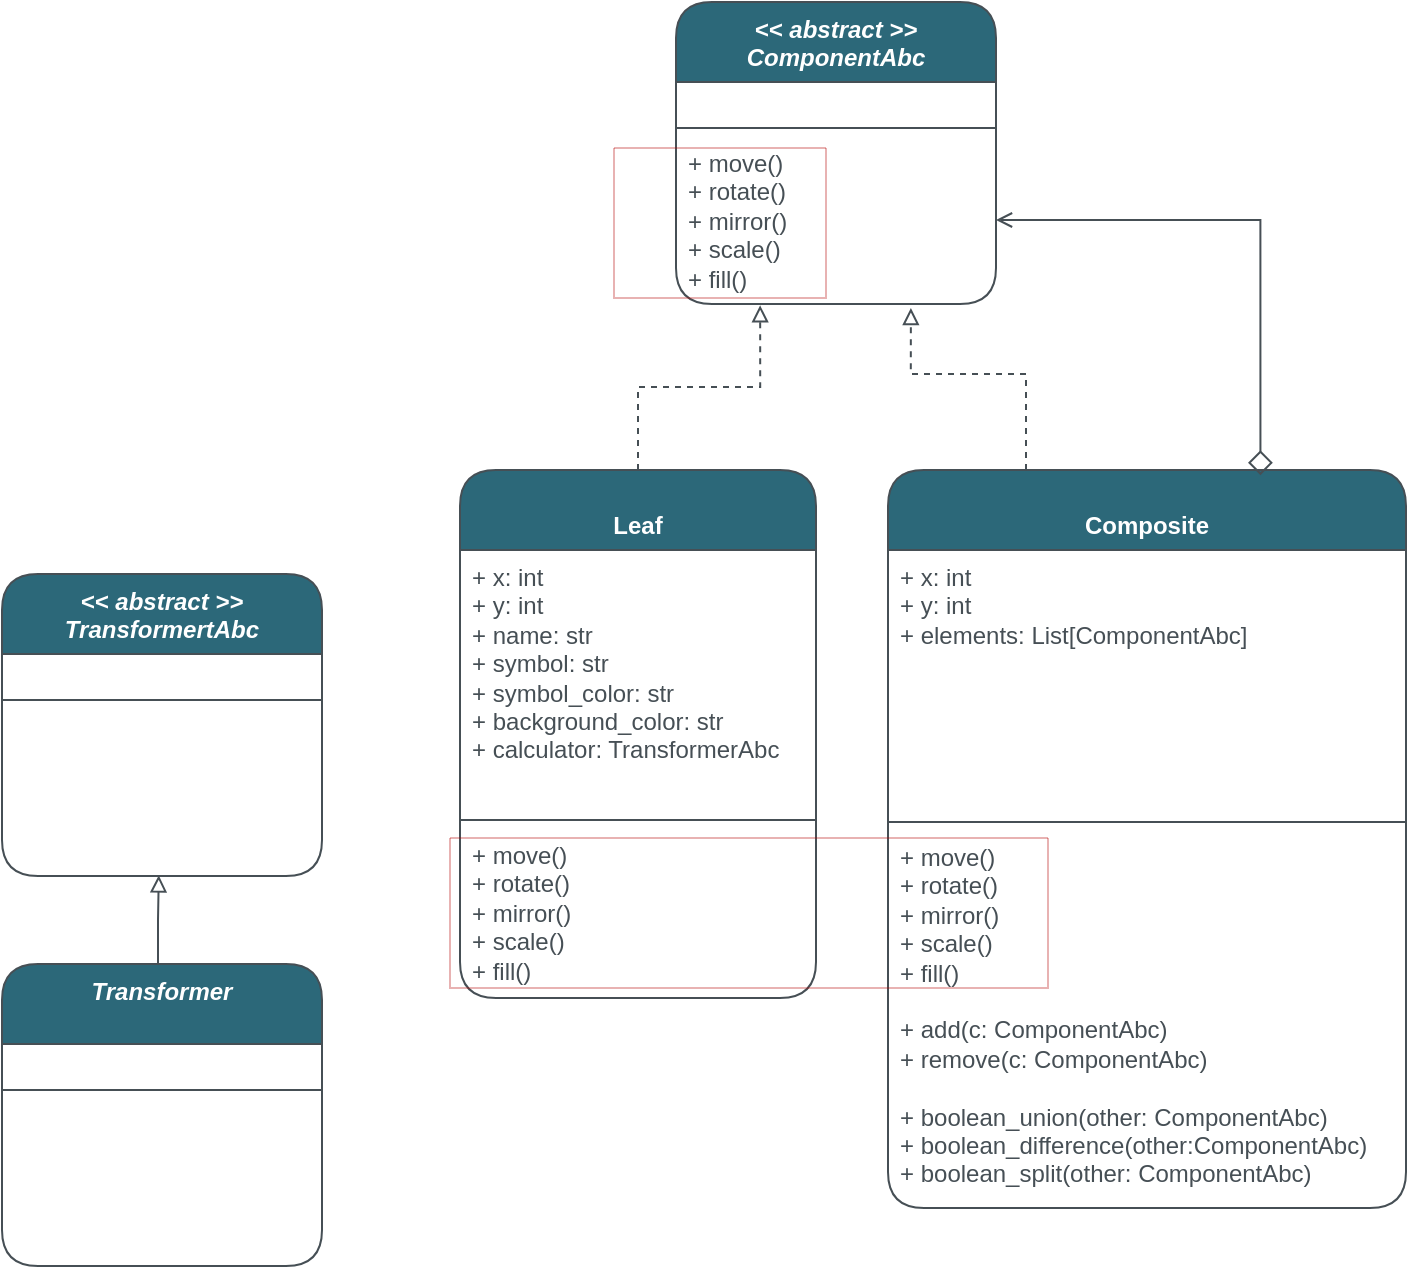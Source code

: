 <mxfile version="21.7.5" type="device">
  <diagram id="C5RBs43oDa-KdzZeNtuy" name="Page-1">
    <mxGraphModel dx="1183" dy="685" grid="0" gridSize="10" guides="1" tooltips="1" connect="1" arrows="1" fold="1" page="1" pageScale="1" pageWidth="827" pageHeight="1169" math="0" shadow="0">
      <root>
        <mxCell id="WIyWlLk6GJQsqaUBKTNV-0" />
        <mxCell id="WIyWlLk6GJQsqaUBKTNV-1" parent="WIyWlLk6GJQsqaUBKTNV-0" />
        <mxCell id="Euxpj8CKh7b6bBOlHINX-20" style="edgeStyle=orthogonalEdgeStyle;rounded=0;orthogonalLoop=1;jettySize=auto;html=1;entryX=0.734;entryY=1.024;entryDx=0;entryDy=0;entryPerimeter=0;endArrow=block;endFill=0;dashed=1;strokeColor=#464F55;" parent="WIyWlLk6GJQsqaUBKTNV-1" source="iOeyGtEsCra8uKwSyC5N-0" target="Euxpj8CKh7b6bBOlHINX-19" edge="1">
          <mxGeometry relative="1" as="geometry">
            <mxPoint x="556.857" y="500.857" as="targetPoint" />
            <Array as="points">
              <mxPoint x="616" y="493" />
              <mxPoint x="558" y="493" />
            </Array>
          </mxGeometry>
        </mxCell>
        <mxCell id="iOeyGtEsCra8uKwSyC5N-0" value="&lt;br&gt;Composite" style="swimlane;fontStyle=1;align=center;verticalAlign=top;childLayout=stackLayout;horizontal=1;startSize=40;horizontalStack=0;resizeParent=1;resizeParentMax=0;resizeLast=0;collapsible=1;marginBottom=0;whiteSpace=wrap;html=1;strokeColor=#464F55;fontColor=#FFFFFF;fillColor=#2C6879;rounded=1;labelBackgroundColor=none;" parent="WIyWlLk6GJQsqaUBKTNV-1" vertex="1">
          <mxGeometry x="547" y="541" width="259" height="369" as="geometry">
            <mxRectangle x="299" y="276" width="120" height="40" as="alternateBounds" />
          </mxGeometry>
        </mxCell>
        <mxCell id="iOeyGtEsCra8uKwSyC5N-1" value="+ x: int&lt;br style=&quot;border-color: var(--border-color);&quot;&gt;+ y: int&lt;br&gt;+ elements: List[ComponentAbc]&lt;br&gt;" style="text;strokeColor=none;fillColor=none;align=left;verticalAlign=top;spacingLeft=4;spacingRight=4;overflow=hidden;rotatable=0;points=[[0,0.5],[1,0.5]];portConstraint=eastwest;whiteSpace=wrap;html=1;fontColor=#464F55;rounded=1;labelBackgroundColor=none;" parent="iOeyGtEsCra8uKwSyC5N-0" vertex="1">
          <mxGeometry y="40" width="259" height="132" as="geometry" />
        </mxCell>
        <mxCell id="iOeyGtEsCra8uKwSyC5N-2" value="" style="line;strokeWidth=1;fillColor=none;align=left;verticalAlign=middle;spacingTop=-1;spacingLeft=3;spacingRight=3;rotatable=0;labelPosition=right;points=[];portConstraint=eastwest;strokeColor=#464F55;fontColor=#1A1A1A;rounded=1;labelBackgroundColor=none;" parent="iOeyGtEsCra8uKwSyC5N-0" vertex="1">
          <mxGeometry y="172" width="259" height="8" as="geometry" />
        </mxCell>
        <mxCell id="iOeyGtEsCra8uKwSyC5N-3" value="+ move()&lt;br&gt;+ rotate()&lt;br&gt;+ mirror()&lt;br&gt;+ scale()&lt;br&gt;+ fill()&lt;br&gt;&lt;br&gt;+ add(c: ComponentAbc)&lt;br style=&quot;border-color: var(--border-color);&quot;&gt;+ remove(c: ComponentAbc)&lt;br style=&quot;border-color: var(--border-color);&quot;&gt;&lt;br&gt;+ boolean_union(other: ComponentAbc)&lt;br&gt;+ boolean_difference(other:ComponentAbc)&lt;br&gt;+ boolean_split(other: ComponentAbc)" style="text;strokeColor=none;fillColor=none;align=left;verticalAlign=top;spacingLeft=4;spacingRight=4;overflow=hidden;rotatable=0;points=[[0,0.5],[1,0.5]];portConstraint=eastwest;whiteSpace=wrap;html=1;fontColor=#464F55;rounded=1;labelBackgroundColor=none;" parent="iOeyGtEsCra8uKwSyC5N-0" vertex="1">
          <mxGeometry y="180" width="259" height="189" as="geometry" />
        </mxCell>
        <mxCell id="Euxpj8CKh7b6bBOlHINX-21" style="edgeStyle=orthogonalEdgeStyle;rounded=0;orthogonalLoop=1;jettySize=auto;html=1;entryX=0.263;entryY=1.008;entryDx=0;entryDy=0;entryPerimeter=0;endArrow=block;endFill=0;dashed=1;strokeColor=#464F55;" parent="WIyWlLk6GJQsqaUBKTNV-1" source="Euxpj8CKh7b6bBOlHINX-11" target="Euxpj8CKh7b6bBOlHINX-19" edge="1">
          <mxGeometry relative="1" as="geometry">
            <mxPoint x="484" y="503.714" as="targetPoint" />
          </mxGeometry>
        </mxCell>
        <mxCell id="Euxpj8CKh7b6bBOlHINX-11" value="&lt;br&gt;Leaf" style="swimlane;fontStyle=1;align=center;verticalAlign=top;childLayout=stackLayout;horizontal=1;startSize=40;horizontalStack=0;resizeParent=1;resizeParentMax=0;resizeLast=0;collapsible=1;marginBottom=0;whiteSpace=wrap;html=1;strokeColor=#464F55;fontColor=#FFFFFF;fillColor=#2C6879;rounded=1;labelBackgroundColor=none;" parent="WIyWlLk6GJQsqaUBKTNV-1" vertex="1">
          <mxGeometry x="333" y="541" width="178" height="264" as="geometry">
            <mxRectangle x="299" y="276" width="120" height="40" as="alternateBounds" />
          </mxGeometry>
        </mxCell>
        <mxCell id="Euxpj8CKh7b6bBOlHINX-12" value="+ x: int&lt;br&gt;+ y: int&lt;br&gt;+ name: str&lt;br&gt;+ symbol: str&lt;br&gt;+ symbol_color: str&lt;br&gt;+ background_color: str&lt;br&gt;+ calculator: TransformerAbc" style="text;strokeColor=none;fillColor=none;align=left;verticalAlign=top;spacingLeft=4;spacingRight=4;overflow=hidden;rotatable=0;points=[[0,0.5],[1,0.5]];portConstraint=eastwest;whiteSpace=wrap;html=1;fontColor=#464F55;rounded=1;labelBackgroundColor=none;" parent="Euxpj8CKh7b6bBOlHINX-11" vertex="1">
          <mxGeometry y="40" width="178" height="131" as="geometry" />
        </mxCell>
        <mxCell id="Euxpj8CKh7b6bBOlHINX-13" value="" style="line;strokeWidth=1;fillColor=none;align=left;verticalAlign=middle;spacingTop=-1;spacingLeft=3;spacingRight=3;rotatable=0;labelPosition=right;points=[];portConstraint=eastwest;strokeColor=#464F55;fontColor=#1A1A1A;rounded=1;labelBackgroundColor=none;" parent="Euxpj8CKh7b6bBOlHINX-11" vertex="1">
          <mxGeometry y="171" width="178" height="8" as="geometry" />
        </mxCell>
        <mxCell id="Euxpj8CKh7b6bBOlHINX-14" value="+ move()&lt;br&gt;+ rotate()&lt;br style=&quot;border-color: var(--border-color);&quot;&gt;+ mirror()&lt;br style=&quot;border-color: var(--border-color);&quot;&gt;+ scale()&lt;br style=&quot;border-color: var(--border-color);&quot;&gt;+ fill()" style="text;strokeColor=none;fillColor=none;align=left;verticalAlign=top;spacingLeft=4;spacingRight=4;overflow=hidden;rotatable=0;points=[[0,0.5],[1,0.5]];portConstraint=eastwest;whiteSpace=wrap;html=1;fontColor=#464F55;rounded=1;labelBackgroundColor=none;" parent="Euxpj8CKh7b6bBOlHINX-11" vertex="1">
          <mxGeometry y="179" width="178" height="85" as="geometry" />
        </mxCell>
        <mxCell id="Euxpj8CKh7b6bBOlHINX-16" value="&lt;i&gt;&amp;lt;&amp;lt; abstract &amp;gt;&amp;gt;&lt;br style=&quot;border-color: var(--border-color);&quot;&gt;ComponentAbc&lt;/i&gt;" style="swimlane;fontStyle=1;align=center;verticalAlign=top;childLayout=stackLayout;horizontal=1;startSize=40;horizontalStack=0;resizeParent=1;resizeParentMax=0;resizeLast=0;collapsible=1;marginBottom=0;whiteSpace=wrap;html=1;strokeColor=#464F55;fontColor=#FFFFFF;fillColor=#2C6879;rounded=1;labelBackgroundColor=none;" parent="WIyWlLk6GJQsqaUBKTNV-1" vertex="1">
          <mxGeometry x="441" y="307" width="160" height="151" as="geometry">
            <mxRectangle x="299" y="276" width="120" height="40" as="alternateBounds" />
          </mxGeometry>
        </mxCell>
        <mxCell id="Euxpj8CKh7b6bBOlHINX-17" value="&amp;nbsp;" style="text;strokeColor=none;fillColor=none;align=left;verticalAlign=top;spacingLeft=4;spacingRight=4;overflow=hidden;rotatable=0;points=[[0,0.5],[1,0.5]];portConstraint=eastwest;whiteSpace=wrap;html=1;fontColor=#464F55;rounded=1;labelBackgroundColor=none;" parent="Euxpj8CKh7b6bBOlHINX-16" vertex="1">
          <mxGeometry y="40" width="160" height="19" as="geometry" />
        </mxCell>
        <mxCell id="Euxpj8CKh7b6bBOlHINX-18" value="" style="line;strokeWidth=1;fillColor=none;align=left;verticalAlign=middle;spacingTop=-1;spacingLeft=3;spacingRight=3;rotatable=0;labelPosition=right;points=[];portConstraint=eastwest;strokeColor=#464F55;fontColor=#1A1A1A;rounded=1;labelBackgroundColor=none;" parent="Euxpj8CKh7b6bBOlHINX-16" vertex="1">
          <mxGeometry y="59" width="160" height="8" as="geometry" />
        </mxCell>
        <mxCell id="Euxpj8CKh7b6bBOlHINX-19" value="+ move()&lt;br&gt;+ rotate()&lt;br style=&quot;border-color: var(--border-color);&quot;&gt;+ mirror()&lt;br style=&quot;border-color: var(--border-color);&quot;&gt;+ scale()&lt;br style=&quot;border-color: var(--border-color);&quot;&gt;+ fill()" style="text;strokeColor=none;fillColor=none;align=left;verticalAlign=top;spacingLeft=4;spacingRight=4;overflow=hidden;rotatable=0;points=[[0,0.5],[1,0.5]];portConstraint=eastwest;whiteSpace=wrap;html=1;fontColor=#464F55;rounded=1;labelBackgroundColor=none;" parent="Euxpj8CKh7b6bBOlHINX-16" vertex="1">
          <mxGeometry y="67" width="160" height="84" as="geometry" />
        </mxCell>
        <mxCell id="Euxpj8CKh7b6bBOlHINX-22" style="edgeStyle=orthogonalEdgeStyle;rounded=0;orthogonalLoop=1;jettySize=auto;html=1;entryX=0.719;entryY=0.007;entryDx=0;entryDy=0;entryPerimeter=0;endArrow=diamond;endFill=0;startSize=6;endSize=10;startArrow=open;startFill=0;strokeColor=#464F55;" parent="WIyWlLk6GJQsqaUBKTNV-1" source="Euxpj8CKh7b6bBOlHINX-19" target="iOeyGtEsCra8uKwSyC5N-0" edge="1">
          <mxGeometry relative="1" as="geometry" />
        </mxCell>
        <mxCell id="MPaX69bTN01wMX4TqnMa-10" value="" style="swimlane;startSize=0;fillColor=default;fontColor=#ffffff;strokeColor=#B20000;opacity=30;swimlaneLine=1;pointerEvents=1;collapsible=0;" vertex="1" parent="WIyWlLk6GJQsqaUBKTNV-1">
          <mxGeometry x="328" y="725" width="299" height="75" as="geometry">
            <mxRectangle x="326" y="769" width="50" height="44" as="alternateBounds" />
          </mxGeometry>
        </mxCell>
        <mxCell id="MPaX69bTN01wMX4TqnMa-11" value="" style="swimlane;startSize=0;fillColor=#e51400;fontColor=#ffffff;strokeColor=#B20000;opacity=30;collapsible=0;" vertex="1" parent="WIyWlLk6GJQsqaUBKTNV-1">
          <mxGeometry x="410" y="380" width="106" height="75" as="geometry">
            <mxRectangle x="410" y="380" width="50" height="44" as="alternateBounds" />
          </mxGeometry>
        </mxCell>
        <mxCell id="MPaX69bTN01wMX4TqnMa-13" value="&lt;i&gt;&amp;lt;&amp;lt; abstract &amp;gt;&amp;gt;&lt;br style=&quot;border-color: var(--border-color);&quot;&gt;TransformertAbc&lt;/i&gt;" style="swimlane;fontStyle=1;align=center;verticalAlign=top;childLayout=stackLayout;horizontal=1;startSize=40;horizontalStack=0;resizeParent=1;resizeParentMax=0;resizeLast=0;collapsible=1;marginBottom=0;whiteSpace=wrap;html=1;strokeColor=#464F55;fontColor=#FFFFFF;fillColor=#2C6879;rounded=1;labelBackgroundColor=none;" vertex="1" parent="WIyWlLk6GJQsqaUBKTNV-1">
          <mxGeometry x="104" y="593" width="160" height="151" as="geometry">
            <mxRectangle x="299" y="276" width="120" height="40" as="alternateBounds" />
          </mxGeometry>
        </mxCell>
        <mxCell id="MPaX69bTN01wMX4TqnMa-14" value="&amp;nbsp;" style="text;strokeColor=none;fillColor=none;align=left;verticalAlign=top;spacingLeft=4;spacingRight=4;overflow=hidden;rotatable=0;points=[[0,0.5],[1,0.5]];portConstraint=eastwest;whiteSpace=wrap;html=1;fontColor=#464F55;rounded=1;labelBackgroundColor=none;" vertex="1" parent="MPaX69bTN01wMX4TqnMa-13">
          <mxGeometry y="40" width="160" height="19" as="geometry" />
        </mxCell>
        <mxCell id="MPaX69bTN01wMX4TqnMa-15" value="" style="line;strokeWidth=1;fillColor=none;align=left;verticalAlign=middle;spacingTop=-1;spacingLeft=3;spacingRight=3;rotatable=0;labelPosition=right;points=[];portConstraint=eastwest;strokeColor=#464F55;fontColor=#1A1A1A;rounded=1;labelBackgroundColor=none;" vertex="1" parent="MPaX69bTN01wMX4TqnMa-13">
          <mxGeometry y="59" width="160" height="8" as="geometry" />
        </mxCell>
        <mxCell id="MPaX69bTN01wMX4TqnMa-16" value="&amp;nbsp;" style="text;strokeColor=none;fillColor=none;align=left;verticalAlign=top;spacingLeft=4;spacingRight=4;overflow=hidden;rotatable=0;points=[[0,0.5],[1,0.5]];portConstraint=eastwest;whiteSpace=wrap;html=1;fontColor=#464F55;rounded=1;labelBackgroundColor=none;" vertex="1" parent="MPaX69bTN01wMX4TqnMa-13">
          <mxGeometry y="67" width="160" height="84" as="geometry" />
        </mxCell>
        <mxCell id="MPaX69bTN01wMX4TqnMa-21" style="edgeStyle=orthogonalEdgeStyle;rounded=0;orthogonalLoop=1;jettySize=auto;html=1;entryX=0.49;entryY=0.996;entryDx=0;entryDy=0;entryPerimeter=0;endArrow=block;endFill=0;strokeColor=#464F55;" edge="1" parent="WIyWlLk6GJQsqaUBKTNV-1" source="MPaX69bTN01wMX4TqnMa-17" target="MPaX69bTN01wMX4TqnMa-16">
          <mxGeometry relative="1" as="geometry">
            <mxPoint x="184" y="755.833" as="targetPoint" />
            <Array as="points">
              <mxPoint x="182" y="766" />
              <mxPoint x="182" y="766" />
            </Array>
          </mxGeometry>
        </mxCell>
        <mxCell id="MPaX69bTN01wMX4TqnMa-17" value="&lt;i&gt;Transformer&lt;/i&gt;" style="swimlane;fontStyle=1;align=center;verticalAlign=top;childLayout=stackLayout;horizontal=1;startSize=40;horizontalStack=0;resizeParent=1;resizeParentMax=0;resizeLast=0;collapsible=1;marginBottom=0;whiteSpace=wrap;html=1;strokeColor=#464F55;fontColor=#FFFFFF;fillColor=#2C6879;rounded=1;labelBackgroundColor=none;" vertex="1" parent="WIyWlLk6GJQsqaUBKTNV-1">
          <mxGeometry x="104" y="788" width="160" height="151" as="geometry">
            <mxRectangle x="299" y="276" width="120" height="40" as="alternateBounds" />
          </mxGeometry>
        </mxCell>
        <mxCell id="MPaX69bTN01wMX4TqnMa-18" value="&amp;nbsp;" style="text;strokeColor=none;fillColor=none;align=left;verticalAlign=top;spacingLeft=4;spacingRight=4;overflow=hidden;rotatable=0;points=[[0,0.5],[1,0.5]];portConstraint=eastwest;whiteSpace=wrap;html=1;fontColor=#464F55;rounded=1;labelBackgroundColor=none;" vertex="1" parent="MPaX69bTN01wMX4TqnMa-17">
          <mxGeometry y="40" width="160" height="19" as="geometry" />
        </mxCell>
        <mxCell id="MPaX69bTN01wMX4TqnMa-19" value="" style="line;strokeWidth=1;fillColor=none;align=left;verticalAlign=middle;spacingTop=-1;spacingLeft=3;spacingRight=3;rotatable=0;labelPosition=right;points=[];portConstraint=eastwest;strokeColor=#464F55;fontColor=#1A1A1A;rounded=1;labelBackgroundColor=none;" vertex="1" parent="MPaX69bTN01wMX4TqnMa-17">
          <mxGeometry y="59" width="160" height="8" as="geometry" />
        </mxCell>
        <mxCell id="MPaX69bTN01wMX4TqnMa-20" value="&amp;nbsp;" style="text;strokeColor=none;fillColor=none;align=left;verticalAlign=top;spacingLeft=4;spacingRight=4;overflow=hidden;rotatable=0;points=[[0,0.5],[1,0.5]];portConstraint=eastwest;whiteSpace=wrap;html=1;fontColor=#464F55;rounded=1;labelBackgroundColor=none;" vertex="1" parent="MPaX69bTN01wMX4TqnMa-17">
          <mxGeometry y="67" width="160" height="84" as="geometry" />
        </mxCell>
      </root>
    </mxGraphModel>
  </diagram>
</mxfile>
